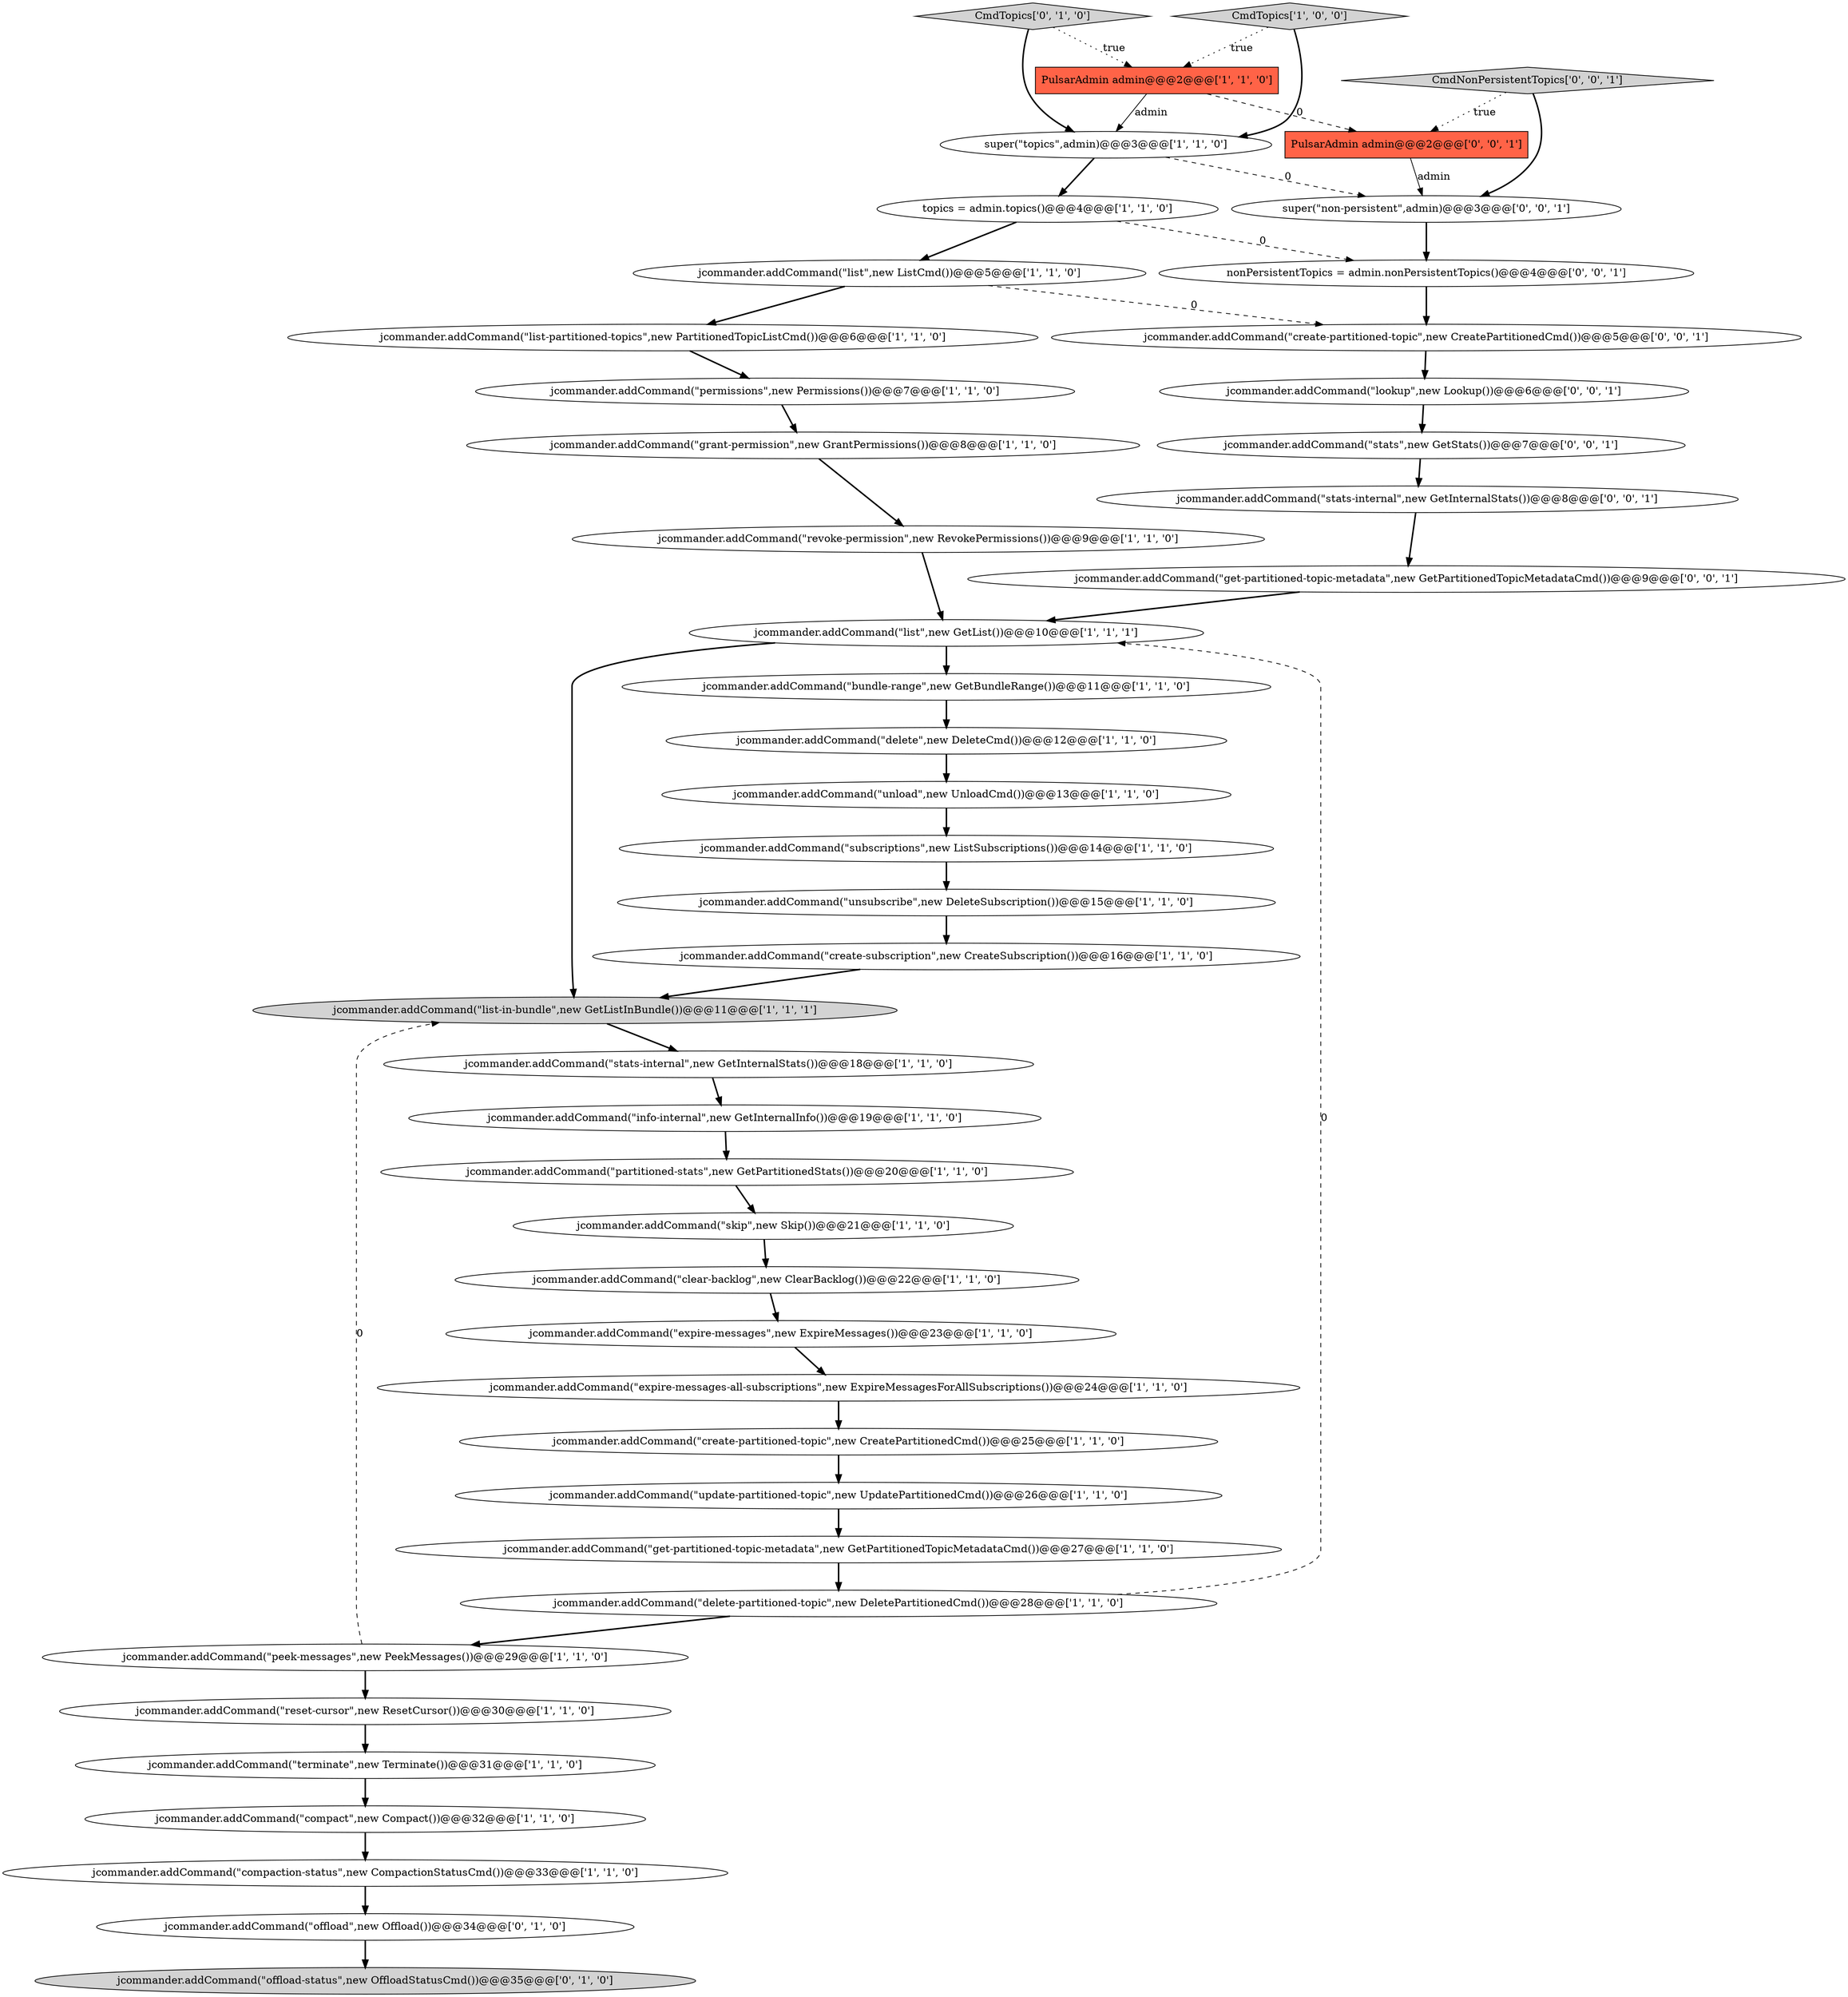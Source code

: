 digraph {
3 [style = filled, label = "jcommander.addCommand(\"grant-permission\",new GrantPermissions())@@@8@@@['1', '1', '0']", fillcolor = white, shape = ellipse image = "AAA0AAABBB1BBB"];
2 [style = filled, label = "jcommander.addCommand(\"reset-cursor\",new ResetCursor())@@@30@@@['1', '1', '0']", fillcolor = white, shape = ellipse image = "AAA0AAABBB1BBB"];
19 [style = filled, label = "jcommander.addCommand(\"partitioned-stats\",new GetPartitionedStats())@@@20@@@['1', '1', '0']", fillcolor = white, shape = ellipse image = "AAA0AAABBB1BBB"];
18 [style = filled, label = "jcommander.addCommand(\"permissions\",new Permissions())@@@7@@@['1', '1', '0']", fillcolor = white, shape = ellipse image = "AAA0AAABBB1BBB"];
35 [style = filled, label = "CmdTopics['0', '1', '0']", fillcolor = lightgray, shape = diamond image = "AAA0AAABBB2BBB"];
22 [style = filled, label = "jcommander.addCommand(\"list\",new ListCmd())@@@5@@@['1', '1', '0']", fillcolor = white, shape = ellipse image = "AAA0AAABBB1BBB"];
23 [style = filled, label = "jcommander.addCommand(\"peek-messages\",new PeekMessages())@@@29@@@['1', '1', '0']", fillcolor = white, shape = ellipse image = "AAA0AAABBB1BBB"];
8 [style = filled, label = "super(\"topics\",admin)@@@3@@@['1', '1', '0']", fillcolor = white, shape = ellipse image = "AAA0AAABBB1BBB"];
42 [style = filled, label = "jcommander.addCommand(\"stats\",new GetStats())@@@7@@@['0', '0', '1']", fillcolor = white, shape = ellipse image = "AAA0AAABBB3BBB"];
14 [style = filled, label = "jcommander.addCommand(\"terminate\",new Terminate())@@@31@@@['1', '1', '0']", fillcolor = white, shape = ellipse image = "AAA0AAABBB1BBB"];
41 [style = filled, label = "CmdNonPersistentTopics['0', '0', '1']", fillcolor = lightgray, shape = diamond image = "AAA0AAABBB3BBB"];
17 [style = filled, label = "jcommander.addCommand(\"list-in-bundle\",new GetListInBundle())@@@11@@@['1', '1', '1']", fillcolor = lightgray, shape = ellipse image = "AAA0AAABBB1BBB"];
20 [style = filled, label = "jcommander.addCommand(\"unsubscribe\",new DeleteSubscription())@@@15@@@['1', '1', '0']", fillcolor = white, shape = ellipse image = "AAA0AAABBB1BBB"];
38 [style = filled, label = "nonPersistentTopics = admin.nonPersistentTopics()@@@4@@@['0', '0', '1']", fillcolor = white, shape = ellipse image = "AAA0AAABBB3BBB"];
7 [style = filled, label = "jcommander.addCommand(\"revoke-permission\",new RevokePermissions())@@@9@@@['1', '1', '0']", fillcolor = white, shape = ellipse image = "AAA0AAABBB1BBB"];
28 [style = filled, label = "jcommander.addCommand(\"clear-backlog\",new ClearBacklog())@@@22@@@['1', '1', '0']", fillcolor = white, shape = ellipse image = "AAA0AAABBB1BBB"];
32 [style = filled, label = "jcommander.addCommand(\"create-subscription\",new CreateSubscription())@@@16@@@['1', '1', '0']", fillcolor = white, shape = ellipse image = "AAA0AAABBB1BBB"];
10 [style = filled, label = "jcommander.addCommand(\"delete\",new DeleteCmd())@@@12@@@['1', '1', '0']", fillcolor = white, shape = ellipse image = "AAA0AAABBB1BBB"];
0 [style = filled, label = "CmdTopics['1', '0', '0']", fillcolor = lightgray, shape = diamond image = "AAA0AAABBB1BBB"];
37 [style = filled, label = "jcommander.addCommand(\"stats-internal\",new GetInternalStats())@@@8@@@['0', '0', '1']", fillcolor = white, shape = ellipse image = "AAA0AAABBB3BBB"];
31 [style = filled, label = "jcommander.addCommand(\"expire-messages-all-subscriptions\",new ExpireMessagesForAllSubscriptions())@@@24@@@['1', '1', '0']", fillcolor = white, shape = ellipse image = "AAA0AAABBB1BBB"];
6 [style = filled, label = "jcommander.addCommand(\"list-partitioned-topics\",new PartitionedTopicListCmd())@@@6@@@['1', '1', '0']", fillcolor = white, shape = ellipse image = "AAA0AAABBB1BBB"];
43 [style = filled, label = "jcommander.addCommand(\"get-partitioned-topic-metadata\",new GetPartitionedTopicMetadataCmd())@@@9@@@['0', '0', '1']", fillcolor = white, shape = ellipse image = "AAA0AAABBB3BBB"];
11 [style = filled, label = "topics = admin.topics()@@@4@@@['1', '1', '0']", fillcolor = white, shape = ellipse image = "AAA0AAABBB1BBB"];
27 [style = filled, label = "jcommander.addCommand(\"create-partitioned-topic\",new CreatePartitionedCmd())@@@25@@@['1', '1', '0']", fillcolor = white, shape = ellipse image = "AAA0AAABBB1BBB"];
44 [style = filled, label = "super(\"non-persistent\",admin)@@@3@@@['0', '0', '1']", fillcolor = white, shape = ellipse image = "AAA0AAABBB3BBB"];
24 [style = filled, label = "jcommander.addCommand(\"compact\",new Compact())@@@32@@@['1', '1', '0']", fillcolor = white, shape = ellipse image = "AAA0AAABBB1BBB"];
16 [style = filled, label = "jcommander.addCommand(\"bundle-range\",new GetBundleRange())@@@11@@@['1', '1', '0']", fillcolor = white, shape = ellipse image = "AAA0AAABBB1BBB"];
29 [style = filled, label = "jcommander.addCommand(\"unload\",new UnloadCmd())@@@13@@@['1', '1', '0']", fillcolor = white, shape = ellipse image = "AAA0AAABBB1BBB"];
40 [style = filled, label = "PulsarAdmin admin@@@2@@@['0', '0', '1']", fillcolor = tomato, shape = box image = "AAA0AAABBB3BBB"];
21 [style = filled, label = "jcommander.addCommand(\"delete-partitioned-topic\",new DeletePartitionedCmd())@@@28@@@['1', '1', '0']", fillcolor = white, shape = ellipse image = "AAA0AAABBB1BBB"];
9 [style = filled, label = "jcommander.addCommand(\"get-partitioned-topic-metadata\",new GetPartitionedTopicMetadataCmd())@@@27@@@['1', '1', '0']", fillcolor = white, shape = ellipse image = "AAA0AAABBB1BBB"];
25 [style = filled, label = "jcommander.addCommand(\"skip\",new Skip())@@@21@@@['1', '1', '0']", fillcolor = white, shape = ellipse image = "AAA0AAABBB1BBB"];
33 [style = filled, label = "jcommander.addCommand(\"offload-status\",new OffloadStatusCmd())@@@35@@@['0', '1', '0']", fillcolor = lightgray, shape = ellipse image = "AAA1AAABBB2BBB"];
4 [style = filled, label = "jcommander.addCommand(\"update-partitioned-topic\",new UpdatePartitionedCmd())@@@26@@@['1', '1', '0']", fillcolor = white, shape = ellipse image = "AAA0AAABBB1BBB"];
34 [style = filled, label = "jcommander.addCommand(\"offload\",new Offload())@@@34@@@['0', '1', '0']", fillcolor = white, shape = ellipse image = "AAA1AAABBB2BBB"];
39 [style = filled, label = "jcommander.addCommand(\"lookup\",new Lookup())@@@6@@@['0', '0', '1']", fillcolor = white, shape = ellipse image = "AAA0AAABBB3BBB"];
26 [style = filled, label = "PulsarAdmin admin@@@2@@@['1', '1', '0']", fillcolor = tomato, shape = box image = "AAA0AAABBB1BBB"];
1 [style = filled, label = "jcommander.addCommand(\"stats-internal\",new GetInternalStats())@@@18@@@['1', '1', '0']", fillcolor = white, shape = ellipse image = "AAA0AAABBB1BBB"];
30 [style = filled, label = "jcommander.addCommand(\"info-internal\",new GetInternalInfo())@@@19@@@['1', '1', '0']", fillcolor = white, shape = ellipse image = "AAA0AAABBB1BBB"];
5 [style = filled, label = "jcommander.addCommand(\"compaction-status\",new CompactionStatusCmd())@@@33@@@['1', '1', '0']", fillcolor = white, shape = ellipse image = "AAA0AAABBB1BBB"];
12 [style = filled, label = "jcommander.addCommand(\"expire-messages\",new ExpireMessages())@@@23@@@['1', '1', '0']", fillcolor = white, shape = ellipse image = "AAA0AAABBB1BBB"];
15 [style = filled, label = "jcommander.addCommand(\"list\",new GetList())@@@10@@@['1', '1', '1']", fillcolor = white, shape = ellipse image = "AAA0AAABBB1BBB"];
36 [style = filled, label = "jcommander.addCommand(\"create-partitioned-topic\",new CreatePartitionedCmd())@@@5@@@['0', '0', '1']", fillcolor = white, shape = ellipse image = "AAA0AAABBB3BBB"];
13 [style = filled, label = "jcommander.addCommand(\"subscriptions\",new ListSubscriptions())@@@14@@@['1', '1', '0']", fillcolor = white, shape = ellipse image = "AAA0AAABBB1BBB"];
18->3 [style = bold, label=""];
23->2 [style = bold, label=""];
29->13 [style = bold, label=""];
11->22 [style = bold, label=""];
6->18 [style = bold, label=""];
38->36 [style = bold, label=""];
28->12 [style = bold, label=""];
22->6 [style = bold, label=""];
27->4 [style = bold, label=""];
41->44 [style = bold, label=""];
37->43 [style = bold, label=""];
20->32 [style = bold, label=""];
42->37 [style = bold, label=""];
39->42 [style = bold, label=""];
5->34 [style = bold, label=""];
34->33 [style = bold, label=""];
14->24 [style = bold, label=""];
9->21 [style = bold, label=""];
0->8 [style = bold, label=""];
0->26 [style = dotted, label="true"];
10->29 [style = bold, label=""];
3->7 [style = bold, label=""];
40->44 [style = solid, label="admin"];
22->36 [style = dashed, label="0"];
16->10 [style = bold, label=""];
43->15 [style = bold, label=""];
12->31 [style = bold, label=""];
11->38 [style = dashed, label="0"];
44->38 [style = bold, label=""];
19->25 [style = bold, label=""];
8->11 [style = bold, label=""];
26->40 [style = dashed, label="0"];
25->28 [style = bold, label=""];
32->17 [style = bold, label=""];
35->26 [style = dotted, label="true"];
4->9 [style = bold, label=""];
21->15 [style = dashed, label="0"];
41->40 [style = dotted, label="true"];
15->16 [style = bold, label=""];
1->30 [style = bold, label=""];
8->44 [style = dashed, label="0"];
2->14 [style = bold, label=""];
26->8 [style = solid, label="admin"];
7->15 [style = bold, label=""];
35->8 [style = bold, label=""];
13->20 [style = bold, label=""];
21->23 [style = bold, label=""];
24->5 [style = bold, label=""];
23->17 [style = dashed, label="0"];
30->19 [style = bold, label=""];
31->27 [style = bold, label=""];
36->39 [style = bold, label=""];
17->1 [style = bold, label=""];
15->17 [style = bold, label=""];
}
